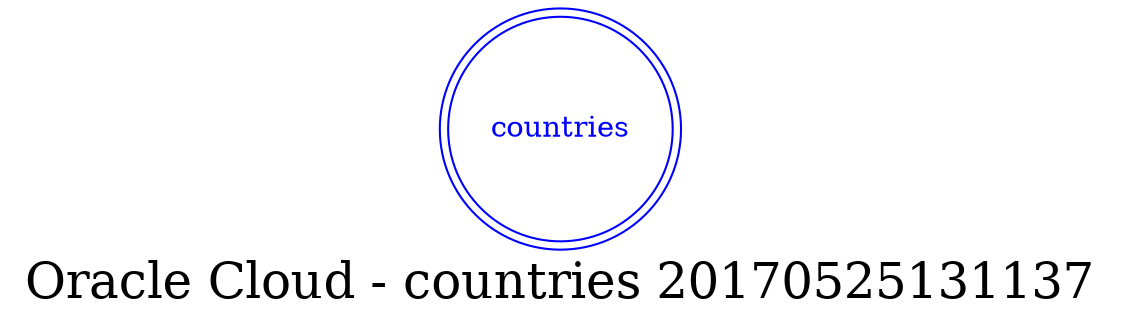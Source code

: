 digraph LexiconGraph {
graph[label="Oracle Cloud - countries 20170525131137", fontsize=24]
splines=true
"countries" [color=blue, fontcolor=blue, shape=doublecircle]
}
